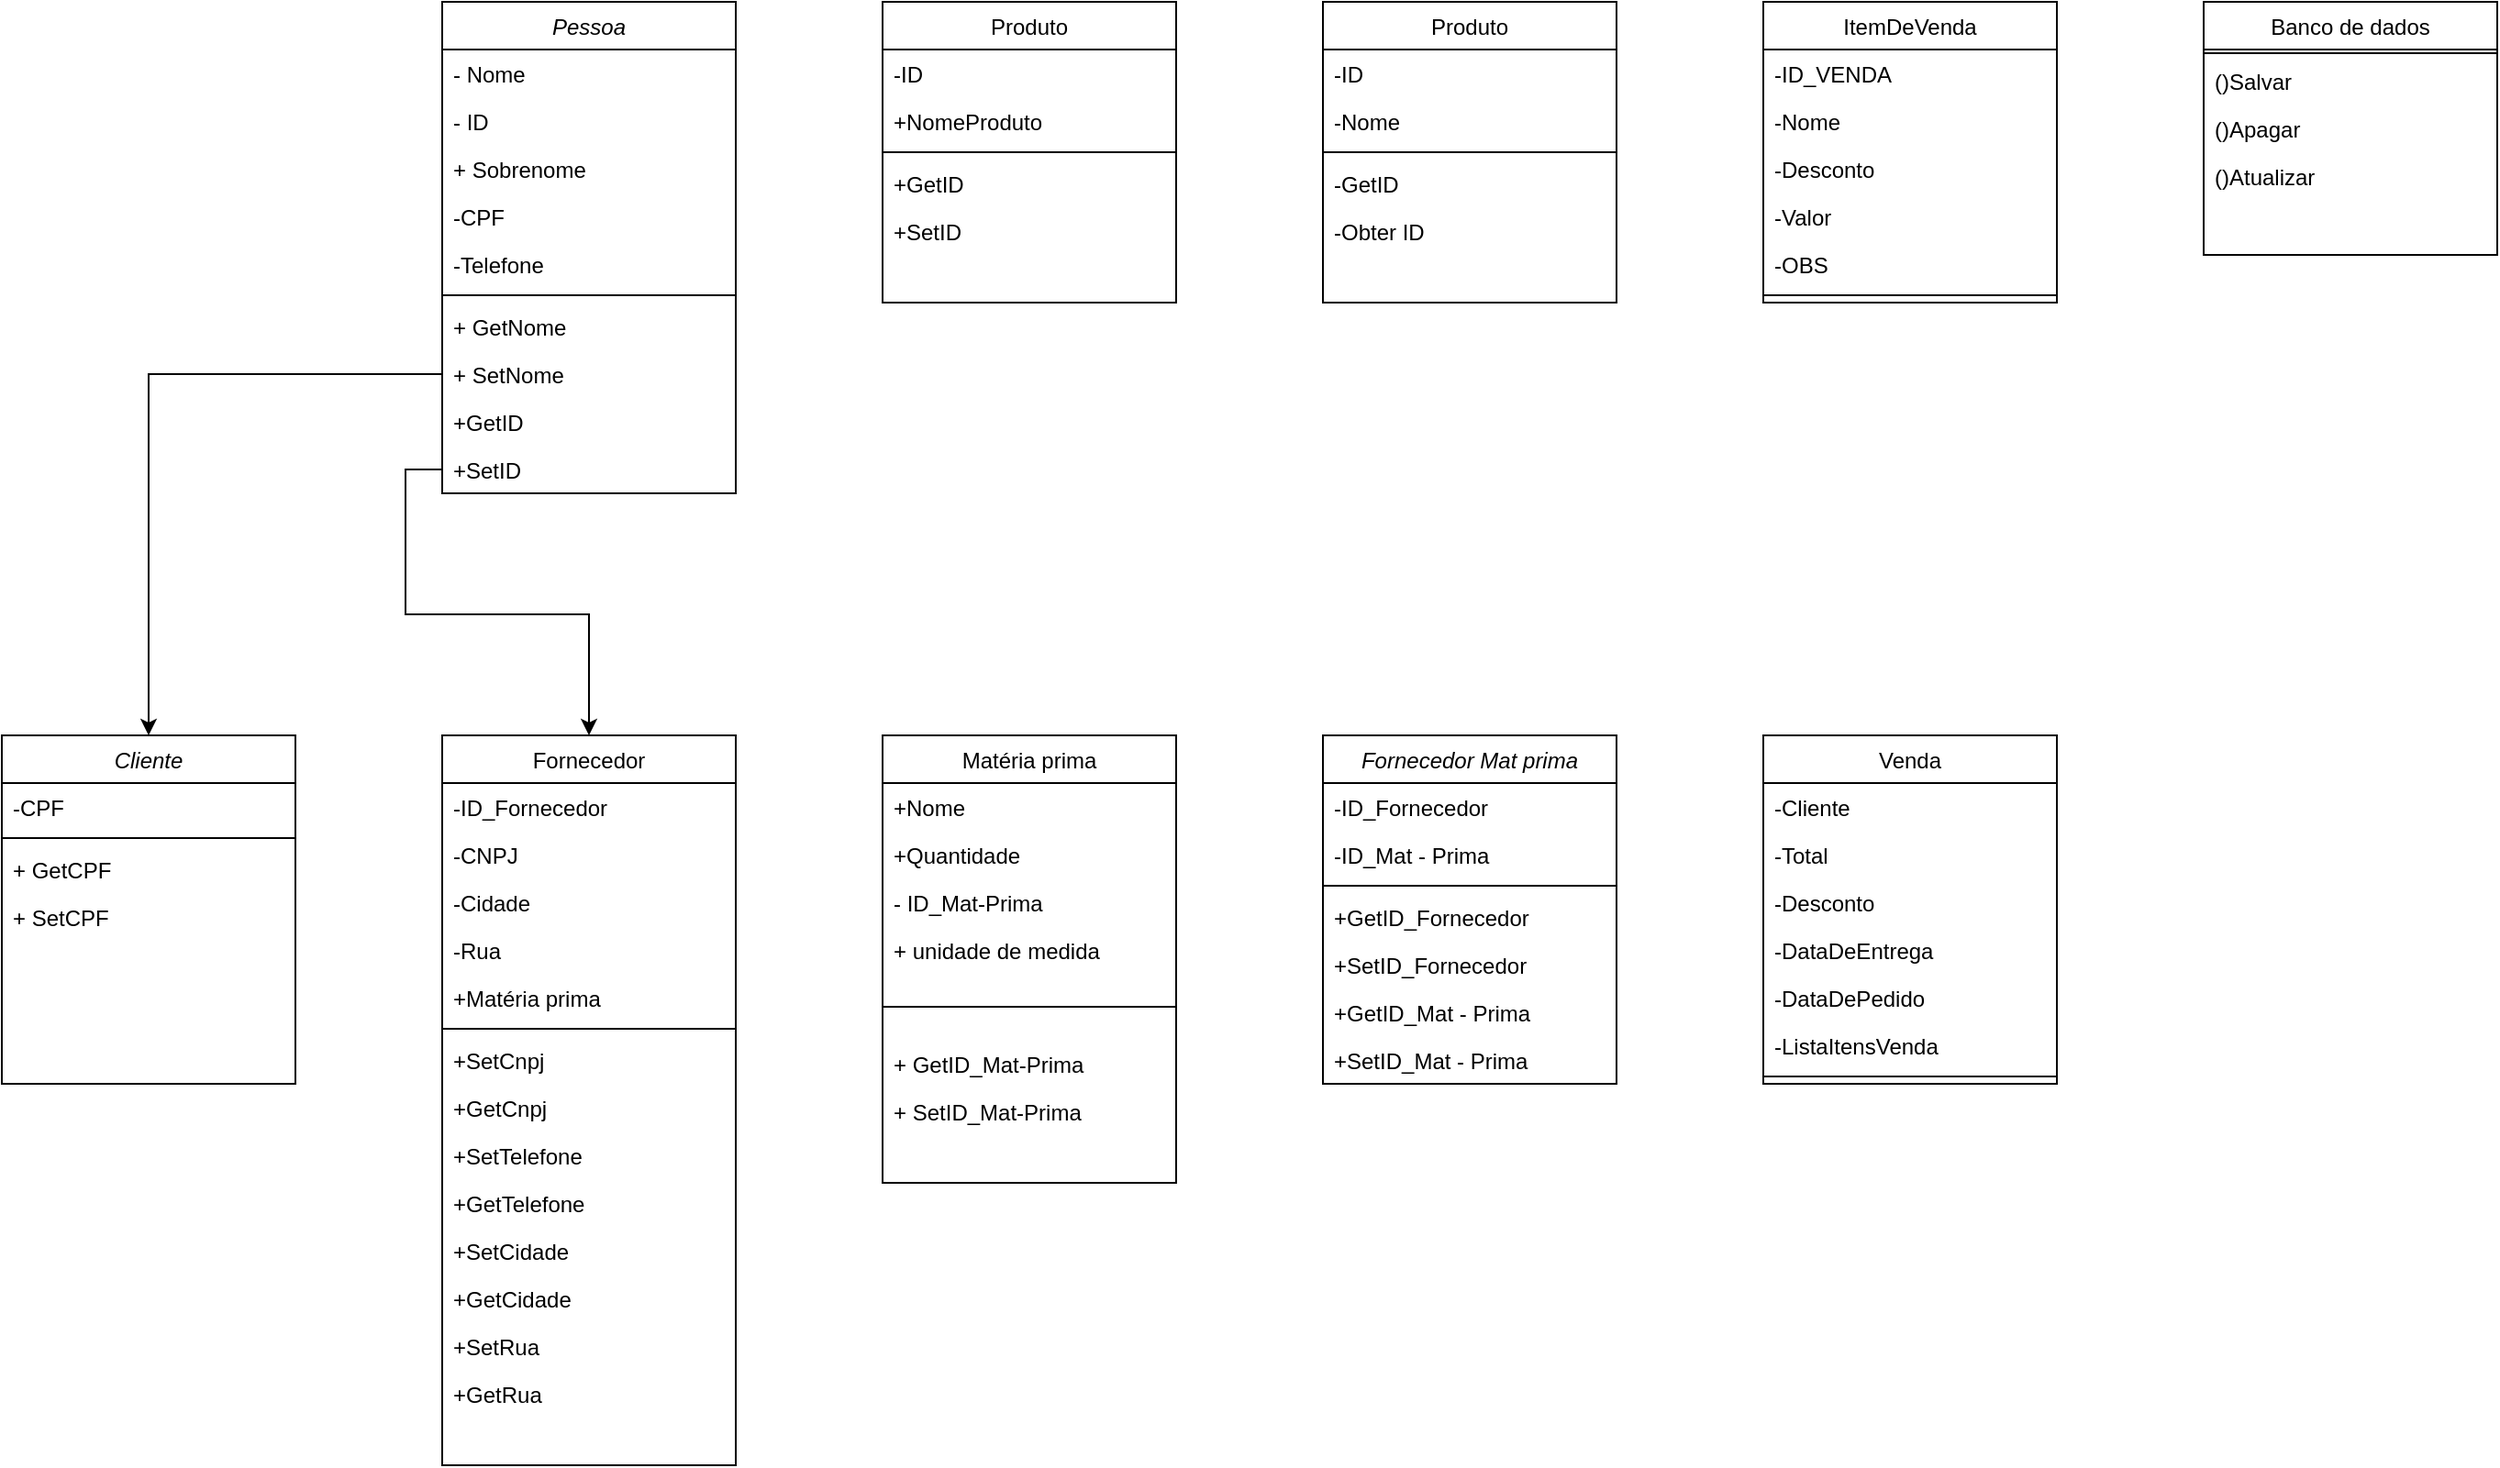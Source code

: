 <mxfile version="24.5.5" type="device" pages="2">
  <diagram id="C5RBs43oDa-KdzZeNtuy" name="Page-1">
    <mxGraphModel dx="1687" dy="2089" grid="1" gridSize="10" guides="1" tooltips="1" connect="1" arrows="1" fold="1" page="1" pageScale="1" pageWidth="827" pageHeight="1169" math="0" shadow="0">
      <root>
        <mxCell id="WIyWlLk6GJQsqaUBKTNV-0" />
        <mxCell id="WIyWlLk6GJQsqaUBKTNV-1" parent="WIyWlLk6GJQsqaUBKTNV-0" />
        <mxCell id="zkfFHV4jXpPFQw0GAbJ--0" value="Cliente" style="swimlane;fontStyle=2;align=center;verticalAlign=top;childLayout=stackLayout;horizontal=1;startSize=26;horizontalStack=0;resizeParent=1;resizeLast=0;collapsible=1;marginBottom=0;rounded=0;shadow=0;strokeWidth=1;" parent="WIyWlLk6GJQsqaUBKTNV-1" vertex="1">
          <mxGeometry x="80" y="120" width="160" height="190" as="geometry">
            <mxRectangle x="230" y="140" width="160" height="26" as="alternateBounds" />
          </mxGeometry>
        </mxCell>
        <mxCell id="zkfFHV4jXpPFQw0GAbJ--3" value="-CPF" style="text;align=left;verticalAlign=top;spacingLeft=4;spacingRight=4;overflow=hidden;rotatable=0;points=[[0,0.5],[1,0.5]];portConstraint=eastwest;rounded=0;shadow=0;html=0;" parent="zkfFHV4jXpPFQw0GAbJ--0" vertex="1">
          <mxGeometry y="26" width="160" height="26" as="geometry" />
        </mxCell>
        <mxCell id="zkfFHV4jXpPFQw0GAbJ--4" value="" style="line;html=1;strokeWidth=1;align=left;verticalAlign=middle;spacingTop=-1;spacingLeft=3;spacingRight=3;rotatable=0;labelPosition=right;points=[];portConstraint=eastwest;" parent="zkfFHV4jXpPFQw0GAbJ--0" vertex="1">
          <mxGeometry y="52" width="160" height="8" as="geometry" />
        </mxCell>
        <mxCell id="zkfFHV4jXpPFQw0GAbJ--5" value="+ GetCPF" style="text;align=left;verticalAlign=top;spacingLeft=4;spacingRight=4;overflow=hidden;rotatable=0;points=[[0,0.5],[1,0.5]];portConstraint=eastwest;" parent="zkfFHV4jXpPFQw0GAbJ--0" vertex="1">
          <mxGeometry y="60" width="160" height="26" as="geometry" />
        </mxCell>
        <mxCell id="Qdqus7b7fFkDShIyddQM-5" value="+ SetCPF" style="text;align=left;verticalAlign=top;spacingLeft=4;spacingRight=4;overflow=hidden;rotatable=0;points=[[0,0.5],[1,0.5]];portConstraint=eastwest;" parent="zkfFHV4jXpPFQw0GAbJ--0" vertex="1">
          <mxGeometry y="86" width="160" height="22" as="geometry" />
        </mxCell>
        <mxCell id="zkfFHV4jXpPFQw0GAbJ--6" value="Banco de dados" style="swimlane;fontStyle=0;align=center;verticalAlign=top;childLayout=stackLayout;horizontal=1;startSize=26;horizontalStack=0;resizeParent=1;resizeLast=0;collapsible=1;marginBottom=0;rounded=0;shadow=0;strokeWidth=1;" parent="WIyWlLk6GJQsqaUBKTNV-1" vertex="1">
          <mxGeometry x="1280" y="-280" width="160" height="138" as="geometry">
            <mxRectangle x="120" y="360" width="160" height="26" as="alternateBounds" />
          </mxGeometry>
        </mxCell>
        <mxCell id="zkfFHV4jXpPFQw0GAbJ--9" value="" style="line;html=1;strokeWidth=1;align=left;verticalAlign=middle;spacingTop=-1;spacingLeft=3;spacingRight=3;rotatable=0;labelPosition=right;points=[];portConstraint=eastwest;" parent="zkfFHV4jXpPFQw0GAbJ--6" vertex="1">
          <mxGeometry y="26" width="160" height="4" as="geometry" />
        </mxCell>
        <mxCell id="Qdqus7b7fFkDShIyddQM-32" value="()Salvar" style="text;align=left;verticalAlign=top;spacingLeft=4;spacingRight=4;overflow=hidden;rotatable=0;points=[[0,0.5],[1,0.5]];portConstraint=eastwest;rounded=0;shadow=0;html=0;" parent="zkfFHV4jXpPFQw0GAbJ--6" vertex="1">
          <mxGeometry y="30" width="160" height="26" as="geometry" />
        </mxCell>
        <mxCell id="Qdqus7b7fFkDShIyddQM-33" value="()Apagar" style="text;align=left;verticalAlign=top;spacingLeft=4;spacingRight=4;overflow=hidden;rotatable=0;points=[[0,0.5],[1,0.5]];portConstraint=eastwest;rounded=0;shadow=0;html=0;" parent="zkfFHV4jXpPFQw0GAbJ--6" vertex="1">
          <mxGeometry y="56" width="160" height="26" as="geometry" />
        </mxCell>
        <mxCell id="Qdqus7b7fFkDShIyddQM-34" value="()Atualizar" style="text;align=left;verticalAlign=top;spacingLeft=4;spacingRight=4;overflow=hidden;rotatable=0;points=[[0,0.5],[1,0.5]];portConstraint=eastwest;rounded=0;shadow=0;html=0;" parent="zkfFHV4jXpPFQw0GAbJ--6" vertex="1">
          <mxGeometry y="82" width="160" height="26" as="geometry" />
        </mxCell>
        <mxCell id="zkfFHV4jXpPFQw0GAbJ--13" value="Matéria prima" style="swimlane;fontStyle=0;align=center;verticalAlign=top;childLayout=stackLayout;horizontal=1;startSize=26;horizontalStack=0;resizeParent=1;resizeLast=0;collapsible=1;marginBottom=0;rounded=0;shadow=0;strokeWidth=1;" parent="WIyWlLk6GJQsqaUBKTNV-1" vertex="1">
          <mxGeometry x="560" y="120" width="160" height="244" as="geometry">
            <mxRectangle x="340" y="380" width="170" height="26" as="alternateBounds" />
          </mxGeometry>
        </mxCell>
        <mxCell id="zkfFHV4jXpPFQw0GAbJ--14" value="+Nome" style="text;align=left;verticalAlign=top;spacingLeft=4;spacingRight=4;overflow=hidden;rotatable=0;points=[[0,0.5],[1,0.5]];portConstraint=eastwest;" parent="zkfFHV4jXpPFQw0GAbJ--13" vertex="1">
          <mxGeometry y="26" width="160" height="26" as="geometry" />
        </mxCell>
        <mxCell id="Qdqus7b7fFkDShIyddQM-7" value="+Quantidade" style="text;align=left;verticalAlign=top;spacingLeft=4;spacingRight=4;overflow=hidden;rotatable=0;points=[[0,0.5],[1,0.5]];portConstraint=eastwest;" parent="zkfFHV4jXpPFQw0GAbJ--13" vertex="1">
          <mxGeometry y="52" width="160" height="26" as="geometry" />
        </mxCell>
        <mxCell id="JXkZ-MuxZSbon7zIv2j5-31" value="- ID_Mat-Prima" style="text;align=left;verticalAlign=top;spacingLeft=4;spacingRight=4;overflow=hidden;rotatable=0;points=[[0,0.5],[1,0.5]];portConstraint=eastwest;" parent="zkfFHV4jXpPFQw0GAbJ--13" vertex="1">
          <mxGeometry y="78" width="160" height="26" as="geometry" />
        </mxCell>
        <mxCell id="Qdqus7b7fFkDShIyddQM-8" value="+ unidade de medida" style="text;align=left;verticalAlign=top;spacingLeft=4;spacingRight=4;overflow=hidden;rotatable=0;points=[[0,0.5],[1,0.5]];portConstraint=eastwest;" parent="zkfFHV4jXpPFQw0GAbJ--13" vertex="1">
          <mxGeometry y="104" width="160" height="26" as="geometry" />
        </mxCell>
        <mxCell id="zkfFHV4jXpPFQw0GAbJ--15" value="" style="line;html=1;strokeWidth=1;align=left;verticalAlign=middle;spacingTop=-1;spacingLeft=3;spacingRight=3;rotatable=0;labelPosition=right;points=[];portConstraint=eastwest;" parent="zkfFHV4jXpPFQw0GAbJ--13" vertex="1">
          <mxGeometry y="130" width="160" height="36" as="geometry" />
        </mxCell>
        <mxCell id="TYvC_NUyIenIbvk13sNV-4" value="+ GetID_Mat-Prima" style="text;align=left;verticalAlign=top;spacingLeft=4;spacingRight=4;overflow=hidden;rotatable=0;points=[[0,0.5],[1,0.5]];portConstraint=eastwest;" parent="zkfFHV4jXpPFQw0GAbJ--13" vertex="1">
          <mxGeometry y="166" width="160" height="26" as="geometry" />
        </mxCell>
        <mxCell id="TYvC_NUyIenIbvk13sNV-5" value="+ SetID_Mat-Prima" style="text;align=left;verticalAlign=top;spacingLeft=4;spacingRight=4;overflow=hidden;rotatable=0;points=[[0,0.5],[1,0.5]];portConstraint=eastwest;" parent="zkfFHV4jXpPFQw0GAbJ--13" vertex="1">
          <mxGeometry y="192" width="160" height="26" as="geometry" />
        </mxCell>
        <mxCell id="zkfFHV4jXpPFQw0GAbJ--17" value="Fornecedor" style="swimlane;fontStyle=0;align=center;verticalAlign=top;childLayout=stackLayout;horizontal=1;startSize=26;horizontalStack=0;resizeParent=1;resizeLast=0;collapsible=1;marginBottom=0;rounded=0;shadow=0;strokeWidth=1;" parent="WIyWlLk6GJQsqaUBKTNV-1" vertex="1">
          <mxGeometry x="320" y="120" width="160" height="398" as="geometry">
            <mxRectangle x="550" y="140" width="160" height="26" as="alternateBounds" />
          </mxGeometry>
        </mxCell>
        <mxCell id="JXkZ-MuxZSbon7zIv2j5-32" value="-ID_Fornecedor" style="text;align=left;verticalAlign=top;spacingLeft=4;spacingRight=4;overflow=hidden;rotatable=0;points=[[0,0.5],[1,0.5]];portConstraint=eastwest;rounded=0;shadow=0;html=0;" parent="zkfFHV4jXpPFQw0GAbJ--17" vertex="1">
          <mxGeometry y="26" width="160" height="26" as="geometry" />
        </mxCell>
        <mxCell id="zkfFHV4jXpPFQw0GAbJ--19" value="-CNPJ" style="text;align=left;verticalAlign=top;spacingLeft=4;spacingRight=4;overflow=hidden;rotatable=0;points=[[0,0.5],[1,0.5]];portConstraint=eastwest;rounded=0;shadow=0;html=0;" parent="zkfFHV4jXpPFQw0GAbJ--17" vertex="1">
          <mxGeometry y="52" width="160" height="26" as="geometry" />
        </mxCell>
        <mxCell id="zkfFHV4jXpPFQw0GAbJ--21" value="-Cidade" style="text;align=left;verticalAlign=top;spacingLeft=4;spacingRight=4;overflow=hidden;rotatable=0;points=[[0,0.5],[1,0.5]];portConstraint=eastwest;rounded=0;shadow=0;html=0;" parent="zkfFHV4jXpPFQw0GAbJ--17" vertex="1">
          <mxGeometry y="78" width="160" height="26" as="geometry" />
        </mxCell>
        <mxCell id="zkfFHV4jXpPFQw0GAbJ--22" value="-Rua" style="text;align=left;verticalAlign=top;spacingLeft=4;spacingRight=4;overflow=hidden;rotatable=0;points=[[0,0.5],[1,0.5]];portConstraint=eastwest;rounded=0;shadow=0;html=0;" parent="zkfFHV4jXpPFQw0GAbJ--17" vertex="1">
          <mxGeometry y="104" width="160" height="26" as="geometry" />
        </mxCell>
        <mxCell id="Qdqus7b7fFkDShIyddQM-6" value="+Matéria prima" style="text;align=left;verticalAlign=top;spacingLeft=4;spacingRight=4;overflow=hidden;rotatable=0;points=[[0,0.5],[1,0.5]];portConstraint=eastwest;rounded=0;shadow=0;html=0;" parent="zkfFHV4jXpPFQw0GAbJ--17" vertex="1">
          <mxGeometry y="130" width="160" height="26" as="geometry" />
        </mxCell>
        <mxCell id="zkfFHV4jXpPFQw0GAbJ--23" value="" style="line;html=1;strokeWidth=1;align=left;verticalAlign=middle;spacingTop=-1;spacingLeft=3;spacingRight=3;rotatable=0;labelPosition=right;points=[];portConstraint=eastwest;" parent="zkfFHV4jXpPFQw0GAbJ--17" vertex="1">
          <mxGeometry y="156" width="160" height="8" as="geometry" />
        </mxCell>
        <mxCell id="Qdqus7b7fFkDShIyddQM-19" value="+SetCnpj" style="text;align=left;verticalAlign=top;spacingLeft=4;spacingRight=4;overflow=hidden;rotatable=0;points=[[0,0.5],[1,0.5]];portConstraint=eastwest;rounded=0;shadow=0;html=0;" parent="zkfFHV4jXpPFQw0GAbJ--17" vertex="1">
          <mxGeometry y="164" width="160" height="26" as="geometry" />
        </mxCell>
        <mxCell id="Qdqus7b7fFkDShIyddQM-20" value="+GetCnpj" style="text;align=left;verticalAlign=top;spacingLeft=4;spacingRight=4;overflow=hidden;rotatable=0;points=[[0,0.5],[1,0.5]];portConstraint=eastwest;rounded=0;shadow=0;html=0;" parent="zkfFHV4jXpPFQw0GAbJ--17" vertex="1">
          <mxGeometry y="190" width="160" height="26" as="geometry" />
        </mxCell>
        <mxCell id="Qdqus7b7fFkDShIyddQM-21" value="+SetTelefone" style="text;align=left;verticalAlign=top;spacingLeft=4;spacingRight=4;overflow=hidden;rotatable=0;points=[[0,0.5],[1,0.5]];portConstraint=eastwest;rounded=0;shadow=0;html=0;" parent="zkfFHV4jXpPFQw0GAbJ--17" vertex="1">
          <mxGeometry y="216" width="160" height="26" as="geometry" />
        </mxCell>
        <mxCell id="Qdqus7b7fFkDShIyddQM-22" value="+GetTelefone" style="text;align=left;verticalAlign=top;spacingLeft=4;spacingRight=4;overflow=hidden;rotatable=0;points=[[0,0.5],[1,0.5]];portConstraint=eastwest;rounded=0;shadow=0;html=0;" parent="zkfFHV4jXpPFQw0GAbJ--17" vertex="1">
          <mxGeometry y="242" width="160" height="26" as="geometry" />
        </mxCell>
        <mxCell id="Qdqus7b7fFkDShIyddQM-23" value="+SetCidade" style="text;align=left;verticalAlign=top;spacingLeft=4;spacingRight=4;overflow=hidden;rotatable=0;points=[[0,0.5],[1,0.5]];portConstraint=eastwest;rounded=0;shadow=0;html=0;" parent="zkfFHV4jXpPFQw0GAbJ--17" vertex="1">
          <mxGeometry y="268" width="160" height="26" as="geometry" />
        </mxCell>
        <mxCell id="Qdqus7b7fFkDShIyddQM-24" value="+GetCidade" style="text;align=left;verticalAlign=top;spacingLeft=4;spacingRight=4;overflow=hidden;rotatable=0;points=[[0,0.5],[1,0.5]];portConstraint=eastwest;rounded=0;shadow=0;html=0;" parent="zkfFHV4jXpPFQw0GAbJ--17" vertex="1">
          <mxGeometry y="294" width="160" height="26" as="geometry" />
        </mxCell>
        <mxCell id="Qdqus7b7fFkDShIyddQM-25" value="+SetRua" style="text;align=left;verticalAlign=top;spacingLeft=4;spacingRight=4;overflow=hidden;rotatable=0;points=[[0,0.5],[1,0.5]];portConstraint=eastwest;rounded=0;shadow=0;html=0;" parent="zkfFHV4jXpPFQw0GAbJ--17" vertex="1">
          <mxGeometry y="320" width="160" height="26" as="geometry" />
        </mxCell>
        <mxCell id="Qdqus7b7fFkDShIyddQM-26" value="+GetRua" style="text;align=left;verticalAlign=top;spacingLeft=4;spacingRight=4;overflow=hidden;rotatable=0;points=[[0,0.5],[1,0.5]];portConstraint=eastwest;rounded=0;shadow=0;html=0;" parent="zkfFHV4jXpPFQw0GAbJ--17" vertex="1">
          <mxGeometry y="346" width="160" height="26" as="geometry" />
        </mxCell>
        <mxCell id="JXkZ-MuxZSbon7zIv2j5-0" value="Pessoa" style="swimlane;fontStyle=2;align=center;verticalAlign=top;childLayout=stackLayout;horizontal=1;startSize=26;horizontalStack=0;resizeParent=1;resizeLast=0;collapsible=1;marginBottom=0;rounded=0;shadow=0;strokeWidth=1;" parent="WIyWlLk6GJQsqaUBKTNV-1" vertex="1">
          <mxGeometry x="320" y="-280" width="160" height="268" as="geometry">
            <mxRectangle x="230" y="140" width="160" height="26" as="alternateBounds" />
          </mxGeometry>
        </mxCell>
        <mxCell id="JXkZ-MuxZSbon7zIv2j5-1" value="- Nome" style="text;align=left;verticalAlign=top;spacingLeft=4;spacingRight=4;overflow=hidden;rotatable=0;points=[[0,0.5],[1,0.5]];portConstraint=eastwest;" parent="JXkZ-MuxZSbon7zIv2j5-0" vertex="1">
          <mxGeometry y="26" width="160" height="26" as="geometry" />
        </mxCell>
        <mxCell id="JXkZ-MuxZSbon7zIv2j5-34" value="- ID" style="text;align=left;verticalAlign=top;spacingLeft=4;spacingRight=4;overflow=hidden;rotatable=0;points=[[0,0.5],[1,0.5]];portConstraint=eastwest;rounded=0;shadow=0;html=0;" parent="JXkZ-MuxZSbon7zIv2j5-0" vertex="1">
          <mxGeometry y="52" width="160" height="26" as="geometry" />
        </mxCell>
        <mxCell id="JXkZ-MuxZSbon7zIv2j5-2" value="+ Sobrenome" style="text;align=left;verticalAlign=top;spacingLeft=4;spacingRight=4;overflow=hidden;rotatable=0;points=[[0,0.5],[1,0.5]];portConstraint=eastwest;rounded=0;shadow=0;html=0;" parent="JXkZ-MuxZSbon7zIv2j5-0" vertex="1">
          <mxGeometry y="78" width="160" height="26" as="geometry" />
        </mxCell>
        <mxCell id="JXkZ-MuxZSbon7zIv2j5-3" value="-CPF" style="text;align=left;verticalAlign=top;spacingLeft=4;spacingRight=4;overflow=hidden;rotatable=0;points=[[0,0.5],[1,0.5]];portConstraint=eastwest;rounded=0;shadow=0;html=0;" parent="JXkZ-MuxZSbon7zIv2j5-0" vertex="1">
          <mxGeometry y="104" width="160" height="26" as="geometry" />
        </mxCell>
        <mxCell id="JXkZ-MuxZSbon7zIv2j5-4" value="-Telefone" style="text;align=left;verticalAlign=top;spacingLeft=4;spacingRight=4;overflow=hidden;rotatable=0;points=[[0,0.5],[1,0.5]];portConstraint=eastwest;" parent="JXkZ-MuxZSbon7zIv2j5-0" vertex="1">
          <mxGeometry y="130" width="160" height="26" as="geometry" />
        </mxCell>
        <mxCell id="JXkZ-MuxZSbon7zIv2j5-5" value="" style="line;html=1;strokeWidth=1;align=left;verticalAlign=middle;spacingTop=-1;spacingLeft=3;spacingRight=3;rotatable=0;labelPosition=right;points=[];portConstraint=eastwest;" parent="JXkZ-MuxZSbon7zIv2j5-0" vertex="1">
          <mxGeometry y="156" width="160" height="8" as="geometry" />
        </mxCell>
        <mxCell id="JXkZ-MuxZSbon7zIv2j5-6" value="+ GetNome" style="text;align=left;verticalAlign=top;spacingLeft=4;spacingRight=4;overflow=hidden;rotatable=0;points=[[0,0.5],[1,0.5]];portConstraint=eastwest;" parent="JXkZ-MuxZSbon7zIv2j5-0" vertex="1">
          <mxGeometry y="164" width="160" height="26" as="geometry" />
        </mxCell>
        <mxCell id="JXkZ-MuxZSbon7zIv2j5-7" value="+ SetNome" style="text;align=left;verticalAlign=top;spacingLeft=4;spacingRight=4;overflow=hidden;rotatable=0;points=[[0,0.5],[1,0.5]];portConstraint=eastwest;" parent="JXkZ-MuxZSbon7zIv2j5-0" vertex="1">
          <mxGeometry y="190" width="160" height="26" as="geometry" />
        </mxCell>
        <mxCell id="JXkZ-MuxZSbon7zIv2j5-35" value="+GetID" style="text;align=left;verticalAlign=top;spacingLeft=4;spacingRight=4;overflow=hidden;rotatable=0;points=[[0,0.5],[1,0.5]];portConstraint=eastwest;" parent="JXkZ-MuxZSbon7zIv2j5-0" vertex="1">
          <mxGeometry y="216" width="160" height="26" as="geometry" />
        </mxCell>
        <mxCell id="JXkZ-MuxZSbon7zIv2j5-36" value="+SetID" style="text;align=left;verticalAlign=top;spacingLeft=4;spacingRight=4;overflow=hidden;rotatable=0;points=[[0,0.5],[1,0.5]];portConstraint=eastwest;" parent="JXkZ-MuxZSbon7zIv2j5-0" vertex="1">
          <mxGeometry y="242" width="160" height="26" as="geometry" />
        </mxCell>
        <mxCell id="JXkZ-MuxZSbon7zIv2j5-15" style="edgeStyle=orthogonalEdgeStyle;rounded=0;orthogonalLoop=1;jettySize=auto;html=1;" parent="WIyWlLk6GJQsqaUBKTNV-1" source="JXkZ-MuxZSbon7zIv2j5-7" target="zkfFHV4jXpPFQw0GAbJ--0" edge="1">
          <mxGeometry relative="1" as="geometry" />
        </mxCell>
        <mxCell id="JXkZ-MuxZSbon7zIv2j5-23" value="Fornecedor Mat prima" style="swimlane;fontStyle=2;align=center;verticalAlign=top;childLayout=stackLayout;horizontal=1;startSize=26;horizontalStack=0;resizeParent=1;resizeLast=0;collapsible=1;marginBottom=0;rounded=0;shadow=0;strokeWidth=1;" parent="WIyWlLk6GJQsqaUBKTNV-1" vertex="1">
          <mxGeometry x="800" y="120" width="160" height="190" as="geometry">
            <mxRectangle x="230" y="140" width="160" height="26" as="alternateBounds" />
          </mxGeometry>
        </mxCell>
        <mxCell id="JXkZ-MuxZSbon7zIv2j5-25" value="-ID_Fornecedor" style="text;align=left;verticalAlign=top;spacingLeft=4;spacingRight=4;overflow=hidden;rotatable=0;points=[[0,0.5],[1,0.5]];portConstraint=eastwest;rounded=0;shadow=0;html=0;" parent="JXkZ-MuxZSbon7zIv2j5-23" vertex="1">
          <mxGeometry y="26" width="160" height="26" as="geometry" />
        </mxCell>
        <mxCell id="JXkZ-MuxZSbon7zIv2j5-29" value="-ID_Mat - Prima" style="text;align=left;verticalAlign=top;spacingLeft=4;spacingRight=4;overflow=hidden;rotatable=0;points=[[0,0.5],[1,0.5]];portConstraint=eastwest;" parent="JXkZ-MuxZSbon7zIv2j5-23" vertex="1">
          <mxGeometry y="52" width="160" height="26" as="geometry" />
        </mxCell>
        <mxCell id="JXkZ-MuxZSbon7zIv2j5-28" value="" style="line;html=1;strokeWidth=1;align=left;verticalAlign=middle;spacingTop=-1;spacingLeft=3;spacingRight=3;rotatable=0;labelPosition=right;points=[];portConstraint=eastwest;" parent="JXkZ-MuxZSbon7zIv2j5-23" vertex="1">
          <mxGeometry y="78" width="160" height="8" as="geometry" />
        </mxCell>
        <mxCell id="TYvC_NUyIenIbvk13sNV-0" value="+GetID_Fornecedor" style="text;align=left;verticalAlign=top;spacingLeft=4;spacingRight=4;overflow=hidden;rotatable=0;points=[[0,0.5],[1,0.5]];portConstraint=eastwest;rounded=0;shadow=0;html=0;" parent="JXkZ-MuxZSbon7zIv2j5-23" vertex="1">
          <mxGeometry y="86" width="160" height="26" as="geometry" />
        </mxCell>
        <mxCell id="TYvC_NUyIenIbvk13sNV-1" value="+SetID_Fornecedor" style="text;align=left;verticalAlign=top;spacingLeft=4;spacingRight=4;overflow=hidden;rotatable=0;points=[[0,0.5],[1,0.5]];portConstraint=eastwest;rounded=0;shadow=0;html=0;" parent="JXkZ-MuxZSbon7zIv2j5-23" vertex="1">
          <mxGeometry y="112" width="160" height="26" as="geometry" />
        </mxCell>
        <mxCell id="TYvC_NUyIenIbvk13sNV-2" value="+GetID_Mat - Prima" style="text;align=left;verticalAlign=top;spacingLeft=4;spacingRight=4;overflow=hidden;rotatable=0;points=[[0,0.5],[1,0.5]];portConstraint=eastwest;" parent="JXkZ-MuxZSbon7zIv2j5-23" vertex="1">
          <mxGeometry y="138" width="160" height="26" as="geometry" />
        </mxCell>
        <mxCell id="TYvC_NUyIenIbvk13sNV-3" value="+SetID_Mat - Prima" style="text;align=left;verticalAlign=top;spacingLeft=4;spacingRight=4;overflow=hidden;rotatable=0;points=[[0,0.5],[1,0.5]];portConstraint=eastwest;" parent="JXkZ-MuxZSbon7zIv2j5-23" vertex="1">
          <mxGeometry y="164" width="160" height="26" as="geometry" />
        </mxCell>
        <mxCell id="TYvC_NUyIenIbvk13sNV-6" value="Produto" style="swimlane;fontStyle=0;align=center;verticalAlign=top;childLayout=stackLayout;horizontal=1;startSize=26;horizontalStack=0;resizeParent=1;resizeLast=0;collapsible=1;marginBottom=0;rounded=0;shadow=0;strokeWidth=1;" parent="WIyWlLk6GJQsqaUBKTNV-1" vertex="1">
          <mxGeometry x="800" y="-280" width="160" height="164" as="geometry">
            <mxRectangle x="120" y="360" width="160" height="26" as="alternateBounds" />
          </mxGeometry>
        </mxCell>
        <mxCell id="TYvC_NUyIenIbvk13sNV-7" value="-ID" style="text;align=left;verticalAlign=top;spacingLeft=4;spacingRight=4;overflow=hidden;rotatable=0;points=[[0,0.5],[1,0.5]];portConstraint=eastwest;rounded=0;shadow=0;html=0;" parent="TYvC_NUyIenIbvk13sNV-6" vertex="1">
          <mxGeometry y="26" width="160" height="26" as="geometry" />
        </mxCell>
        <mxCell id="TYvC_NUyIenIbvk13sNV-12" value="-Nome" style="text;align=left;verticalAlign=top;spacingLeft=4;spacingRight=4;overflow=hidden;rotatable=0;points=[[0,0.5],[1,0.5]];portConstraint=eastwest;rounded=0;shadow=0;html=0;" parent="TYvC_NUyIenIbvk13sNV-6" vertex="1">
          <mxGeometry y="52" width="160" height="26" as="geometry" />
        </mxCell>
        <mxCell id="TYvC_NUyIenIbvk13sNV-8" value="" style="line;html=1;strokeWidth=1;align=left;verticalAlign=middle;spacingTop=-1;spacingLeft=3;spacingRight=3;rotatable=0;labelPosition=right;points=[];portConstraint=eastwest;" parent="TYvC_NUyIenIbvk13sNV-6" vertex="1">
          <mxGeometry y="78" width="160" height="8" as="geometry" />
        </mxCell>
        <mxCell id="qj6GYhCCv8JrwjBqeuO0-12" value="-GetID" style="text;align=left;verticalAlign=top;spacingLeft=4;spacingRight=4;overflow=hidden;rotatable=0;points=[[0,0.5],[1,0.5]];portConstraint=eastwest;rounded=0;shadow=0;html=0;" vertex="1" parent="TYvC_NUyIenIbvk13sNV-6">
          <mxGeometry y="86" width="160" height="26" as="geometry" />
        </mxCell>
        <mxCell id="qj6GYhCCv8JrwjBqeuO0-13" value="-Obter ID" style="text;align=left;verticalAlign=top;spacingLeft=4;spacingRight=4;overflow=hidden;rotatable=0;points=[[0,0.5],[1,0.5]];portConstraint=eastwest;rounded=0;shadow=0;html=0;" vertex="1" parent="TYvC_NUyIenIbvk13sNV-6">
          <mxGeometry y="112" width="160" height="26" as="geometry" />
        </mxCell>
        <mxCell id="TYvC_NUyIenIbvk13sNV-13" value="ItemDeVenda" style="swimlane;fontStyle=0;align=center;verticalAlign=top;childLayout=stackLayout;horizontal=1;startSize=26;horizontalStack=0;resizeParent=1;resizeLast=0;collapsible=1;marginBottom=0;rounded=0;shadow=0;strokeWidth=1;" parent="WIyWlLk6GJQsqaUBKTNV-1" vertex="1">
          <mxGeometry x="1040" y="-280" width="160" height="164" as="geometry">
            <mxRectangle x="120" y="360" width="160" height="26" as="alternateBounds" />
          </mxGeometry>
        </mxCell>
        <mxCell id="TYvC_NUyIenIbvk13sNV-14" value="-ID_VENDA" style="text;align=left;verticalAlign=top;spacingLeft=4;spacingRight=4;overflow=hidden;rotatable=0;points=[[0,0.5],[1,0.5]];portConstraint=eastwest;rounded=0;shadow=0;html=0;" parent="TYvC_NUyIenIbvk13sNV-13" vertex="1">
          <mxGeometry y="26" width="160" height="26" as="geometry" />
        </mxCell>
        <mxCell id="TYvC_NUyIenIbvk13sNV-15" value="-Nome" style="text;align=left;verticalAlign=top;spacingLeft=4;spacingRight=4;overflow=hidden;rotatable=0;points=[[0,0.5],[1,0.5]];portConstraint=eastwest;rounded=0;shadow=0;html=0;" parent="TYvC_NUyIenIbvk13sNV-13" vertex="1">
          <mxGeometry y="52" width="160" height="26" as="geometry" />
        </mxCell>
        <mxCell id="TYvC_NUyIenIbvk13sNV-22" value="-Desconto" style="text;align=left;verticalAlign=top;spacingLeft=4;spacingRight=4;overflow=hidden;rotatable=0;points=[[0,0.5],[1,0.5]];portConstraint=eastwest;rounded=0;shadow=0;html=0;" parent="TYvC_NUyIenIbvk13sNV-13" vertex="1">
          <mxGeometry y="78" width="160" height="26" as="geometry" />
        </mxCell>
        <mxCell id="TYvC_NUyIenIbvk13sNV-21" value="-Valor" style="text;align=left;verticalAlign=top;spacingLeft=4;spacingRight=4;overflow=hidden;rotatable=0;points=[[0,0.5],[1,0.5]];portConstraint=eastwest;rounded=0;shadow=0;html=0;" parent="TYvC_NUyIenIbvk13sNV-13" vertex="1">
          <mxGeometry y="104" width="160" height="26" as="geometry" />
        </mxCell>
        <mxCell id="TYvC_NUyIenIbvk13sNV-23" value="-OBS" style="text;align=left;verticalAlign=top;spacingLeft=4;spacingRight=4;overflow=hidden;rotatable=0;points=[[0,0.5],[1,0.5]];portConstraint=eastwest;rounded=0;shadow=0;html=0;" parent="TYvC_NUyIenIbvk13sNV-13" vertex="1">
          <mxGeometry y="130" width="160" height="26" as="geometry" />
        </mxCell>
        <mxCell id="TYvC_NUyIenIbvk13sNV-16" value="" style="line;html=1;strokeWidth=1;align=left;verticalAlign=middle;spacingTop=-1;spacingLeft=3;spacingRight=3;rotatable=0;labelPosition=right;points=[];portConstraint=eastwest;" parent="TYvC_NUyIenIbvk13sNV-13" vertex="1">
          <mxGeometry y="156" width="160" height="8" as="geometry" />
        </mxCell>
        <mxCell id="TYvC_NUyIenIbvk13sNV-24" value="Venda" style="swimlane;fontStyle=0;align=center;verticalAlign=top;childLayout=stackLayout;horizontal=1;startSize=26;horizontalStack=0;resizeParent=1;resizeLast=0;collapsible=1;marginBottom=0;rounded=0;shadow=0;strokeWidth=1;" parent="WIyWlLk6GJQsqaUBKTNV-1" vertex="1">
          <mxGeometry x="1040" y="120" width="160" height="190" as="geometry">
            <mxRectangle x="120" y="360" width="160" height="26" as="alternateBounds" />
          </mxGeometry>
        </mxCell>
        <mxCell id="TYvC_NUyIenIbvk13sNV-25" value="-Cliente" style="text;align=left;verticalAlign=top;spacingLeft=4;spacingRight=4;overflow=hidden;rotatable=0;points=[[0,0.5],[1,0.5]];portConstraint=eastwest;rounded=0;shadow=0;html=0;" parent="TYvC_NUyIenIbvk13sNV-24" vertex="1">
          <mxGeometry y="26" width="160" height="26" as="geometry" />
        </mxCell>
        <mxCell id="TYvC_NUyIenIbvk13sNV-28" value="-Total" style="text;align=left;verticalAlign=top;spacingLeft=4;spacingRight=4;overflow=hidden;rotatable=0;points=[[0,0.5],[1,0.5]];portConstraint=eastwest;rounded=0;shadow=0;html=0;" parent="TYvC_NUyIenIbvk13sNV-24" vertex="1">
          <mxGeometry y="52" width="160" height="26" as="geometry" />
        </mxCell>
        <mxCell id="TYvC_NUyIenIbvk13sNV-29" value="-Desconto" style="text;align=left;verticalAlign=top;spacingLeft=4;spacingRight=4;overflow=hidden;rotatable=0;points=[[0,0.5],[1,0.5]];portConstraint=eastwest;rounded=0;shadow=0;html=0;" parent="TYvC_NUyIenIbvk13sNV-24" vertex="1">
          <mxGeometry y="78" width="160" height="26" as="geometry" />
        </mxCell>
        <mxCell id="TYvC_NUyIenIbvk13sNV-30" value="-DataDeEntrega" style="text;align=left;verticalAlign=top;spacingLeft=4;spacingRight=4;overflow=hidden;rotatable=0;points=[[0,0.5],[1,0.5]];portConstraint=eastwest;rounded=0;shadow=0;html=0;" parent="TYvC_NUyIenIbvk13sNV-24" vertex="1">
          <mxGeometry y="104" width="160" height="26" as="geometry" />
        </mxCell>
        <mxCell id="TYvC_NUyIenIbvk13sNV-26" value="-DataDePedido" style="text;align=left;verticalAlign=top;spacingLeft=4;spacingRight=4;overflow=hidden;rotatable=0;points=[[0,0.5],[1,0.5]];portConstraint=eastwest;rounded=0;shadow=0;html=0;" parent="TYvC_NUyIenIbvk13sNV-24" vertex="1">
          <mxGeometry y="130" width="160" height="26" as="geometry" />
        </mxCell>
        <mxCell id="TYvC_NUyIenIbvk13sNV-31" value="-ListaItensVenda" style="text;align=left;verticalAlign=top;spacingLeft=4;spacingRight=4;overflow=hidden;rotatable=0;points=[[0,0.5],[1,0.5]];portConstraint=eastwest;rounded=0;shadow=0;html=0;" parent="TYvC_NUyIenIbvk13sNV-24" vertex="1">
          <mxGeometry y="156" width="160" height="26" as="geometry" />
        </mxCell>
        <mxCell id="TYvC_NUyIenIbvk13sNV-27" value="" style="line;html=1;strokeWidth=1;align=left;verticalAlign=middle;spacingTop=-1;spacingLeft=3;spacingRight=3;rotatable=0;labelPosition=right;points=[];portConstraint=eastwest;" parent="TYvC_NUyIenIbvk13sNV-24" vertex="1">
          <mxGeometry y="182" width="160" height="8" as="geometry" />
        </mxCell>
        <mxCell id="qj6GYhCCv8JrwjBqeuO0-1" style="edgeStyle=orthogonalEdgeStyle;rounded=0;orthogonalLoop=1;jettySize=auto;html=1;entryX=0.5;entryY=0;entryDx=0;entryDy=0;" edge="1" parent="WIyWlLk6GJQsqaUBKTNV-1" source="JXkZ-MuxZSbon7zIv2j5-36" target="zkfFHV4jXpPFQw0GAbJ--17">
          <mxGeometry relative="1" as="geometry" />
        </mxCell>
        <mxCell id="qj6GYhCCv8JrwjBqeuO0-4" value="Produto" style="swimlane;fontStyle=0;align=center;verticalAlign=top;childLayout=stackLayout;horizontal=1;startSize=26;horizontalStack=0;resizeParent=1;resizeLast=0;collapsible=1;marginBottom=0;rounded=0;shadow=0;strokeWidth=1;" vertex="1" parent="WIyWlLk6GJQsqaUBKTNV-1">
          <mxGeometry x="560" y="-280" width="160" height="164" as="geometry">
            <mxRectangle x="120" y="360" width="160" height="26" as="alternateBounds" />
          </mxGeometry>
        </mxCell>
        <mxCell id="qj6GYhCCv8JrwjBqeuO0-5" value="-ID" style="text;align=left;verticalAlign=top;spacingLeft=4;spacingRight=4;overflow=hidden;rotatable=0;points=[[0,0.5],[1,0.5]];portConstraint=eastwest;rounded=0;shadow=0;html=0;" vertex="1" parent="qj6GYhCCv8JrwjBqeuO0-4">
          <mxGeometry y="26" width="160" height="26" as="geometry" />
        </mxCell>
        <mxCell id="qj6GYhCCv8JrwjBqeuO0-6" value="+NomeProduto" style="text;align=left;verticalAlign=top;spacingLeft=4;spacingRight=4;overflow=hidden;rotatable=0;points=[[0,0.5],[1,0.5]];portConstraint=eastwest;rounded=0;shadow=0;html=0;" vertex="1" parent="qj6GYhCCv8JrwjBqeuO0-4">
          <mxGeometry y="52" width="160" height="26" as="geometry" />
        </mxCell>
        <mxCell id="qj6GYhCCv8JrwjBqeuO0-7" value="" style="line;html=1;strokeWidth=1;align=left;verticalAlign=middle;spacingTop=-1;spacingLeft=3;spacingRight=3;rotatable=0;labelPosition=right;points=[];portConstraint=eastwest;" vertex="1" parent="qj6GYhCCv8JrwjBqeuO0-4">
          <mxGeometry y="78" width="160" height="8" as="geometry" />
        </mxCell>
        <mxCell id="qj6GYhCCv8JrwjBqeuO0-8" value="+GetID" style="text;align=left;verticalAlign=top;spacingLeft=4;spacingRight=4;overflow=hidden;rotatable=0;points=[[0,0.5],[1,0.5]];portConstraint=eastwest;rounded=0;shadow=0;html=0;" vertex="1" parent="qj6GYhCCv8JrwjBqeuO0-4">
          <mxGeometry y="86" width="160" height="26" as="geometry" />
        </mxCell>
        <mxCell id="qj6GYhCCv8JrwjBqeuO0-10" value="+SetID" style="text;align=left;verticalAlign=top;spacingLeft=4;spacingRight=4;overflow=hidden;rotatable=0;points=[[0,0.5],[1,0.5]];portConstraint=eastwest;rounded=0;shadow=0;html=0;" vertex="1" parent="qj6GYhCCv8JrwjBqeuO0-4">
          <mxGeometry y="112" width="160" height="26" as="geometry" />
        </mxCell>
      </root>
    </mxGraphModel>
  </diagram>
  <diagram id="nlBFh_iY6hIEozKtvbK-" name="Página-2">
    <mxGraphModel grid="1" page="1" gridSize="10" guides="1" tooltips="1" connect="1" arrows="1" fold="1" pageScale="1" pageWidth="827" pageHeight="1169" math="0" shadow="0">
      <root>
        <mxCell id="0" />
        <mxCell id="1" parent="0" />
      </root>
    </mxGraphModel>
  </diagram>
</mxfile>
